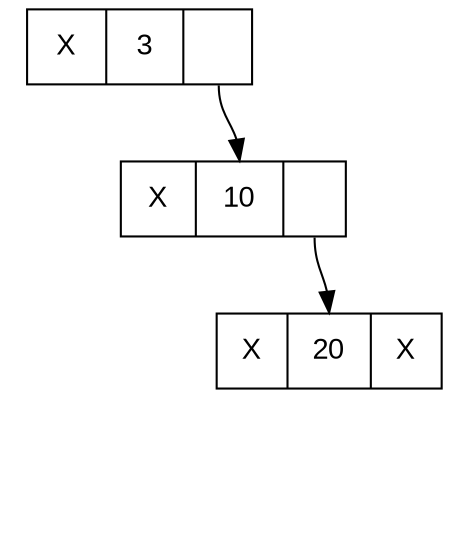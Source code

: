 digraph RTBT{
	node [fontname="Arial", shape=record, height=0.5, width=1.5];
	3 [label="<left> X|<data> 3 |<right> "];
	10 [label="<left> X|<data> 10 |<right> "];
	20 [label="<left> X|<data> 20 |<right> X"];
	NULL1 [shape=point style=invis];
	3:left -> NULL1 [style=invis];
	3:right -> 10:data;
	NULL2 [shape=point style=invis];
	10:left -> NULL2 [style=invis];
	10:right -> 20:data;
	NULL3 [shape=point style=invis];
	20:left -> NULL3 [style=invis];
	NULL4 [shape=point style=invis];
	20:right -> NULL4 [style=invis];
}
